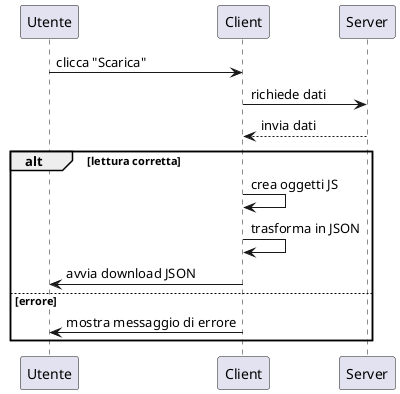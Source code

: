 @startuml scarica_json_sequenza
participant Utente
participant Client
participant Server

Utente -> Client : clicca "Scarica"
Client -> Server : richiede dati
Server --> Client : invia dati

alt lettura corretta
    Client -> Client : crea oggetti JS
    Client -> Client : trasforma in JSON
    Client -> Utente : avvia download JSON
else errore
    Client -> Utente : mostra messaggio di errore
end
@enduml